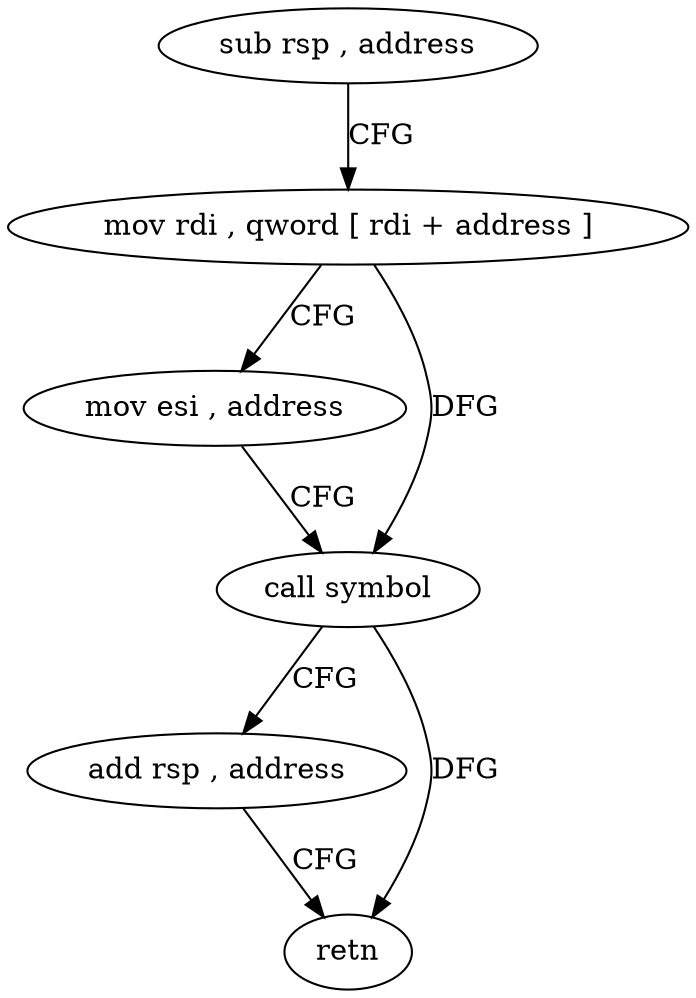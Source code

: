 digraph "func" {
"84672" [label = "sub rsp , address" ]
"84676" [label = "mov rdi , qword [ rdi + address ]" ]
"84680" [label = "mov esi , address" ]
"84685" [label = "call symbol" ]
"84690" [label = "add rsp , address" ]
"84694" [label = "retn" ]
"84672" -> "84676" [ label = "CFG" ]
"84676" -> "84680" [ label = "CFG" ]
"84676" -> "84685" [ label = "DFG" ]
"84680" -> "84685" [ label = "CFG" ]
"84685" -> "84690" [ label = "CFG" ]
"84685" -> "84694" [ label = "DFG" ]
"84690" -> "84694" [ label = "CFG" ]
}
